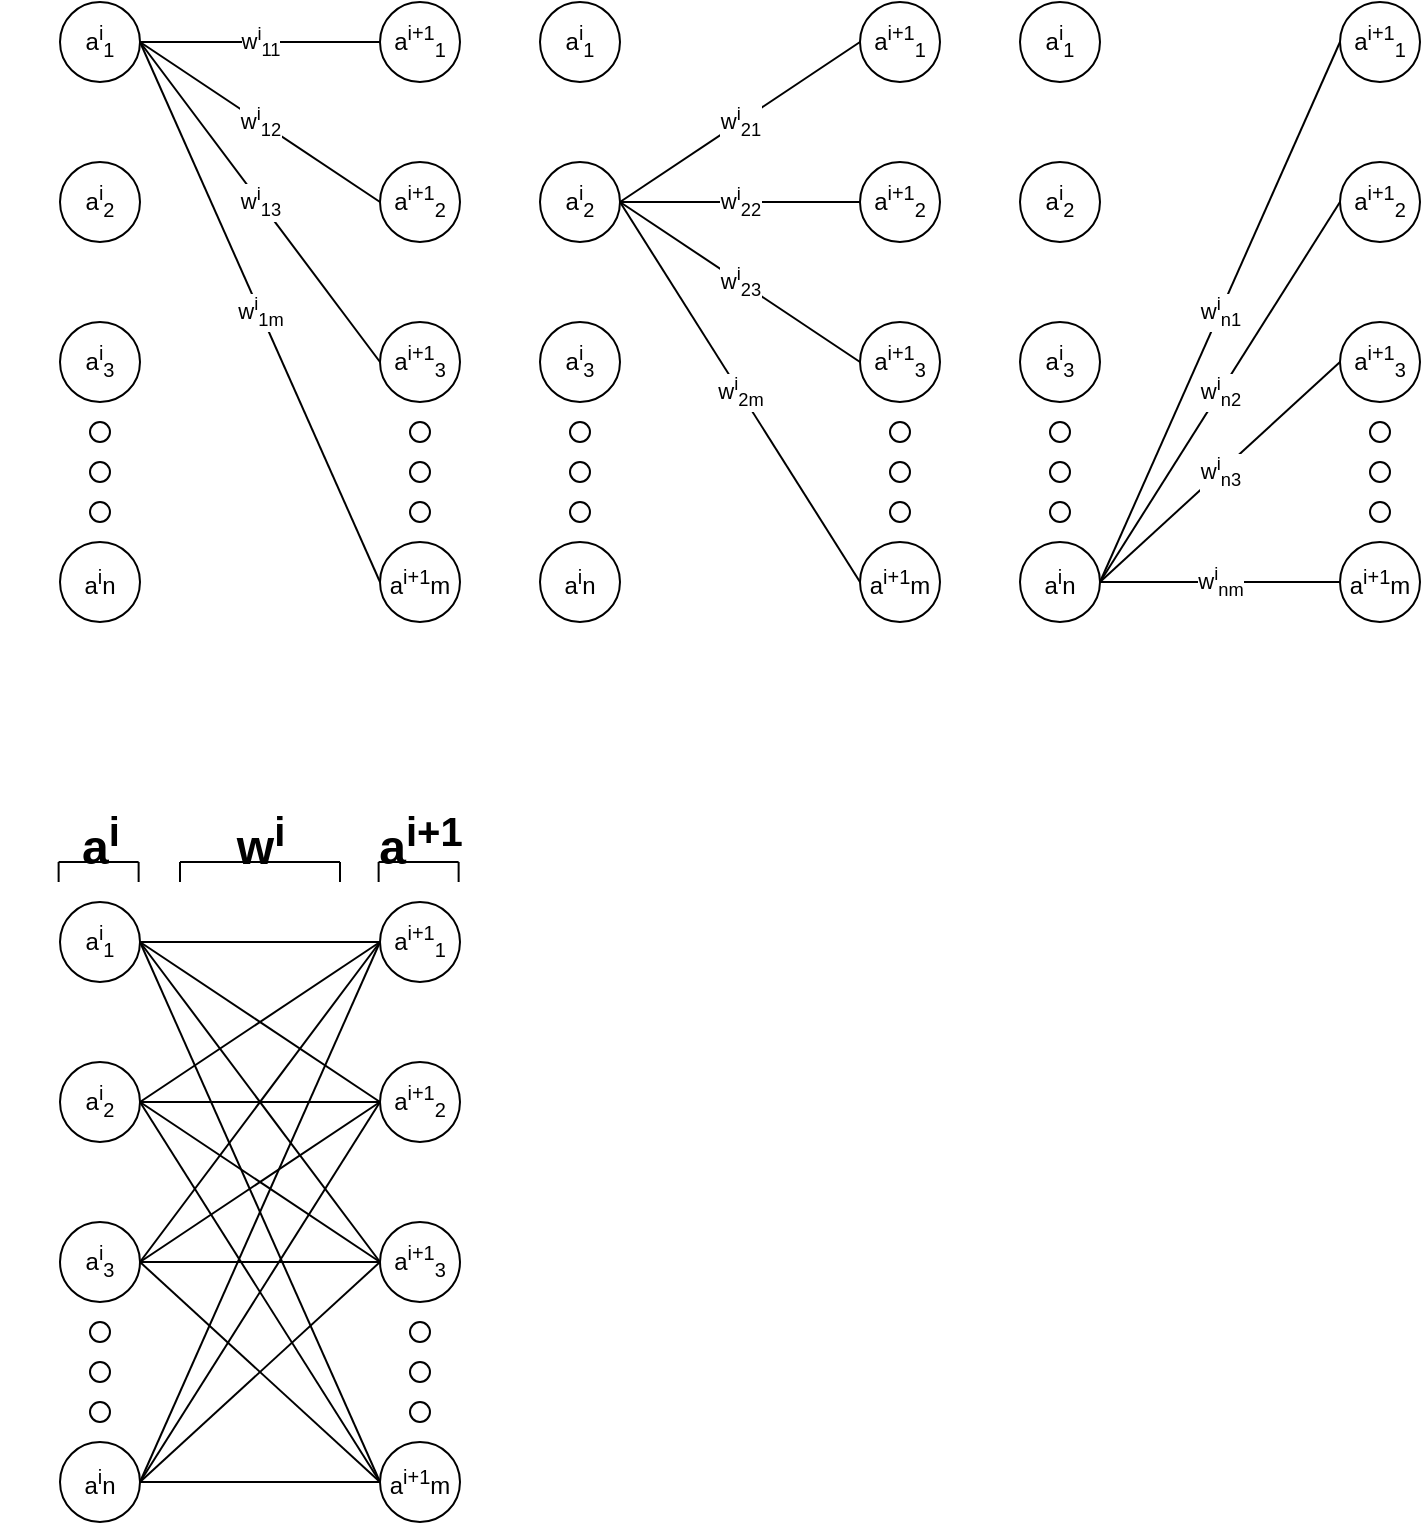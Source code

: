 <mxfile version="16.1.2" type="device"><diagram id="L7U3egqdDMv_mGl-Ydfz" name="Page-1"><mxGraphModel dx="758" dy="923" grid="1" gridSize="10" guides="1" tooltips="1" connect="1" arrows="1" fold="1" page="1" pageScale="1" pageWidth="850" pageHeight="1100" math="0" shadow="0"><root><mxCell id="0"/><mxCell id="1" parent="0"/><mxCell id="glTiHcGaVegXQPCS3zr0-19" value="w&lt;sup&gt;i&lt;/sup&gt;&lt;sub&gt;12&lt;/sub&gt;" style="rounded=0;orthogonalLoop=1;jettySize=auto;html=1;exitX=1;exitY=0.5;exitDx=0;exitDy=0;entryX=0;entryY=0.5;entryDx=0;entryDy=0;endArrow=none;endFill=0;" edge="1" parent="1" source="glTiHcGaVegXQPCS3zr0-1" target="glTiHcGaVegXQPCS3zr0-11"><mxGeometry relative="1" as="geometry"/></mxCell><mxCell id="glTiHcGaVegXQPCS3zr0-20" value="w&lt;sup&gt;i&lt;/sup&gt;&lt;sub&gt;13&lt;/sub&gt;" style="rounded=0;orthogonalLoop=1;jettySize=auto;html=1;exitX=1;exitY=0.5;exitDx=0;exitDy=0;entryX=0;entryY=0.5;entryDx=0;entryDy=0;endArrow=none;endFill=0;" edge="1" parent="1" source="glTiHcGaVegXQPCS3zr0-1" target="glTiHcGaVegXQPCS3zr0-12"><mxGeometry relative="1" as="geometry"/></mxCell><mxCell id="glTiHcGaVegXQPCS3zr0-21" value="w&lt;sup&gt;i&lt;/sup&gt;&lt;sub&gt;1m&lt;/sub&gt;" style="rounded=0;orthogonalLoop=1;jettySize=auto;html=1;exitX=1;exitY=0.5;exitDx=0;exitDy=0;entryX=0;entryY=0.5;entryDx=0;entryDy=0;endArrow=none;endFill=0;" edge="1" parent="1" source="glTiHcGaVegXQPCS3zr0-1" target="glTiHcGaVegXQPCS3zr0-13"><mxGeometry relative="1" as="geometry"/></mxCell><mxCell id="glTiHcGaVegXQPCS3zr0-1" value="a&lt;sup&gt;i&lt;/sup&gt;&lt;sub&gt;1&lt;/sub&gt;" style="ellipse;whiteSpace=wrap;html=1;aspect=fixed;" vertex="1" parent="1"><mxGeometry x="80" y="240" width="40" height="40" as="geometry"/></mxCell><mxCell id="glTiHcGaVegXQPCS3zr0-2" value="a&lt;sup&gt;i&lt;/sup&gt;&lt;sub&gt;2&lt;/sub&gt;" style="ellipse;whiteSpace=wrap;html=1;aspect=fixed;" vertex="1" parent="1"><mxGeometry x="80" y="320" width="40" height="40" as="geometry"/></mxCell><mxCell id="glTiHcGaVegXQPCS3zr0-3" value="a&lt;sup&gt;i&lt;/sup&gt;&lt;sub&gt;3&lt;/sub&gt;" style="ellipse;whiteSpace=wrap;html=1;aspect=fixed;" vertex="1" parent="1"><mxGeometry x="80" y="400" width="40" height="40" as="geometry"/></mxCell><mxCell id="glTiHcGaVegXQPCS3zr0-4" value="a&lt;sup&gt;i&lt;/sup&gt;n" style="ellipse;whiteSpace=wrap;html=1;aspect=fixed;" vertex="1" parent="1"><mxGeometry x="80" y="510" width="40" height="40" as="geometry"/></mxCell><mxCell id="glTiHcGaVegXQPCS3zr0-5" value="" style="ellipse;whiteSpace=wrap;html=1;aspect=fixed;" vertex="1" parent="1"><mxGeometry x="95" y="450" width="10" height="10" as="geometry"/></mxCell><mxCell id="glTiHcGaVegXQPCS3zr0-6" value="" style="ellipse;whiteSpace=wrap;html=1;aspect=fixed;" vertex="1" parent="1"><mxGeometry x="95" y="470" width="10" height="10" as="geometry"/></mxCell><mxCell id="glTiHcGaVegXQPCS3zr0-8" value="" style="ellipse;whiteSpace=wrap;html=1;aspect=fixed;" vertex="1" parent="1"><mxGeometry x="95" y="490" width="10" height="10" as="geometry"/></mxCell><mxCell id="glTiHcGaVegXQPCS3zr0-10" value="a&lt;sup&gt;i+1&lt;/sup&gt;&lt;sub&gt;1&lt;/sub&gt;" style="ellipse;whiteSpace=wrap;html=1;aspect=fixed;" vertex="1" parent="1"><mxGeometry x="240" y="240" width="40" height="40" as="geometry"/></mxCell><mxCell id="glTiHcGaVegXQPCS3zr0-11" value="a&lt;sup&gt;i+1&lt;/sup&gt;&lt;sub&gt;2&lt;/sub&gt;" style="ellipse;whiteSpace=wrap;html=1;aspect=fixed;" vertex="1" parent="1"><mxGeometry x="240" y="320" width="40" height="40" as="geometry"/></mxCell><mxCell id="glTiHcGaVegXQPCS3zr0-12" value="a&lt;sup&gt;i+1&lt;/sup&gt;&lt;sub&gt;3&lt;/sub&gt;" style="ellipse;whiteSpace=wrap;html=1;aspect=fixed;" vertex="1" parent="1"><mxGeometry x="240" y="400" width="40" height="40" as="geometry"/></mxCell><mxCell id="glTiHcGaVegXQPCS3zr0-13" value="a&lt;sup&gt;i+1&lt;/sup&gt;m" style="ellipse;whiteSpace=wrap;html=1;aspect=fixed;" vertex="1" parent="1"><mxGeometry x="240" y="510" width="40" height="40" as="geometry"/></mxCell><mxCell id="glTiHcGaVegXQPCS3zr0-14" value="" style="ellipse;whiteSpace=wrap;html=1;aspect=fixed;" vertex="1" parent="1"><mxGeometry x="255" y="450" width="10" height="10" as="geometry"/></mxCell><mxCell id="glTiHcGaVegXQPCS3zr0-15" value="" style="ellipse;whiteSpace=wrap;html=1;aspect=fixed;" vertex="1" parent="1"><mxGeometry x="255" y="470" width="10" height="10" as="geometry"/></mxCell><mxCell id="glTiHcGaVegXQPCS3zr0-16" value="" style="ellipse;whiteSpace=wrap;html=1;aspect=fixed;" vertex="1" parent="1"><mxGeometry x="255" y="490" width="10" height="10" as="geometry"/></mxCell><mxCell id="glTiHcGaVegXQPCS3zr0-18" value="w&lt;sup&gt;i&lt;/sup&gt;&lt;sub&gt;11&lt;/sub&gt;" style="endArrow=none;html=1;rounded=0;entryX=0;entryY=0.5;entryDx=0;entryDy=0;exitX=1;exitY=0.5;exitDx=0;exitDy=0;" edge="1" parent="1" source="glTiHcGaVegXQPCS3zr0-1" target="glTiHcGaVegXQPCS3zr0-10"><mxGeometry width="50" height="50" relative="1" as="geometry"><mxPoint x="140" y="270" as="sourcePoint"/><mxPoint x="170" y="210" as="targetPoint"/></mxGeometry></mxCell><mxCell id="glTiHcGaVegXQPCS3zr0-26" value="a&lt;sup&gt;i&lt;/sup&gt;&lt;sub&gt;1&lt;/sub&gt;" style="ellipse;whiteSpace=wrap;html=1;aspect=fixed;" vertex="1" parent="1"><mxGeometry x="320" y="240" width="40" height="40" as="geometry"/></mxCell><mxCell id="glTiHcGaVegXQPCS3zr0-41" value="w&lt;sup&gt;i&lt;/sup&gt;&lt;sub&gt;21&lt;/sub&gt;" style="edgeStyle=none;rounded=0;orthogonalLoop=1;jettySize=auto;html=1;exitX=1;exitY=0.5;exitDx=0;exitDy=0;entryX=0;entryY=0.5;entryDx=0;entryDy=0;endArrow=none;endFill=0;" edge="1" parent="1" source="glTiHcGaVegXQPCS3zr0-27" target="glTiHcGaVegXQPCS3zr0-33"><mxGeometry relative="1" as="geometry"/></mxCell><mxCell id="glTiHcGaVegXQPCS3zr0-42" value="w&lt;sup&gt;i&lt;/sup&gt;&lt;sub&gt;22&lt;/sub&gt;" style="edgeStyle=none;rounded=0;orthogonalLoop=1;jettySize=auto;html=1;exitX=1;exitY=0.5;exitDx=0;exitDy=0;entryX=0;entryY=0.5;entryDx=0;entryDy=0;endArrow=none;endFill=0;" edge="1" parent="1" source="glTiHcGaVegXQPCS3zr0-27" target="glTiHcGaVegXQPCS3zr0-34"><mxGeometry relative="1" as="geometry"/></mxCell><mxCell id="glTiHcGaVegXQPCS3zr0-43" value="w&lt;sup&gt;i&lt;/sup&gt;&lt;sub&gt;23&lt;/sub&gt;" style="edgeStyle=none;rounded=0;orthogonalLoop=1;jettySize=auto;html=1;exitX=1;exitY=0.5;exitDx=0;exitDy=0;entryX=0;entryY=0.5;entryDx=0;entryDy=0;endArrow=none;endFill=0;" edge="1" parent="1" source="glTiHcGaVegXQPCS3zr0-27" target="glTiHcGaVegXQPCS3zr0-35"><mxGeometry relative="1" as="geometry"/></mxCell><mxCell id="glTiHcGaVegXQPCS3zr0-44" value="w&lt;sup&gt;i&lt;/sup&gt;&lt;sub&gt;2m&lt;/sub&gt;" style="edgeStyle=none;rounded=0;orthogonalLoop=1;jettySize=auto;html=1;exitX=1;exitY=0.5;exitDx=0;exitDy=0;entryX=0;entryY=0.5;entryDx=0;entryDy=0;endArrow=none;endFill=0;" edge="1" parent="1" source="glTiHcGaVegXQPCS3zr0-27" target="glTiHcGaVegXQPCS3zr0-36"><mxGeometry relative="1" as="geometry"/></mxCell><mxCell id="glTiHcGaVegXQPCS3zr0-27" value="a&lt;sup&gt;i&lt;/sup&gt;&lt;sub&gt;2&lt;/sub&gt;" style="ellipse;whiteSpace=wrap;html=1;aspect=fixed;" vertex="1" parent="1"><mxGeometry x="320" y="320" width="40" height="40" as="geometry"/></mxCell><mxCell id="glTiHcGaVegXQPCS3zr0-28" value="a&lt;sup&gt;i&lt;/sup&gt;&lt;sub&gt;3&lt;/sub&gt;" style="ellipse;whiteSpace=wrap;html=1;aspect=fixed;" vertex="1" parent="1"><mxGeometry x="320" y="400" width="40" height="40" as="geometry"/></mxCell><mxCell id="glTiHcGaVegXQPCS3zr0-29" value="a&lt;sup&gt;i&lt;/sup&gt;n" style="ellipse;whiteSpace=wrap;html=1;aspect=fixed;" vertex="1" parent="1"><mxGeometry x="320" y="510" width="40" height="40" as="geometry"/></mxCell><mxCell id="glTiHcGaVegXQPCS3zr0-30" value="" style="ellipse;whiteSpace=wrap;html=1;aspect=fixed;" vertex="1" parent="1"><mxGeometry x="335" y="450" width="10" height="10" as="geometry"/></mxCell><mxCell id="glTiHcGaVegXQPCS3zr0-31" value="" style="ellipse;whiteSpace=wrap;html=1;aspect=fixed;" vertex="1" parent="1"><mxGeometry x="335" y="470" width="10" height="10" as="geometry"/></mxCell><mxCell id="glTiHcGaVegXQPCS3zr0-32" value="" style="ellipse;whiteSpace=wrap;html=1;aspect=fixed;" vertex="1" parent="1"><mxGeometry x="335" y="490" width="10" height="10" as="geometry"/></mxCell><mxCell id="glTiHcGaVegXQPCS3zr0-33" value="a&lt;sup&gt;i+1&lt;/sup&gt;&lt;sub&gt;1&lt;/sub&gt;" style="ellipse;whiteSpace=wrap;html=1;aspect=fixed;" vertex="1" parent="1"><mxGeometry x="480" y="240" width="40" height="40" as="geometry"/></mxCell><mxCell id="glTiHcGaVegXQPCS3zr0-34" value="a&lt;sup&gt;i+1&lt;/sup&gt;&lt;sub&gt;2&lt;/sub&gt;" style="ellipse;whiteSpace=wrap;html=1;aspect=fixed;" vertex="1" parent="1"><mxGeometry x="480" y="320" width="40" height="40" as="geometry"/></mxCell><mxCell id="glTiHcGaVegXQPCS3zr0-35" value="a&lt;sup&gt;i+1&lt;/sup&gt;&lt;sub&gt;3&lt;/sub&gt;" style="ellipse;whiteSpace=wrap;html=1;aspect=fixed;" vertex="1" parent="1"><mxGeometry x="480" y="400" width="40" height="40" as="geometry"/></mxCell><mxCell id="glTiHcGaVegXQPCS3zr0-36" value="a&lt;sup&gt;i+1&lt;/sup&gt;m" style="ellipse;whiteSpace=wrap;html=1;aspect=fixed;" vertex="1" parent="1"><mxGeometry x="480" y="510" width="40" height="40" as="geometry"/></mxCell><mxCell id="glTiHcGaVegXQPCS3zr0-37" value="" style="ellipse;whiteSpace=wrap;html=1;aspect=fixed;" vertex="1" parent="1"><mxGeometry x="495" y="450" width="10" height="10" as="geometry"/></mxCell><mxCell id="glTiHcGaVegXQPCS3zr0-38" value="" style="ellipse;whiteSpace=wrap;html=1;aspect=fixed;" vertex="1" parent="1"><mxGeometry x="495" y="470" width="10" height="10" as="geometry"/></mxCell><mxCell id="glTiHcGaVegXQPCS3zr0-39" value="" style="ellipse;whiteSpace=wrap;html=1;aspect=fixed;" vertex="1" parent="1"><mxGeometry x="495" y="490" width="10" height="10" as="geometry"/></mxCell><mxCell id="glTiHcGaVegXQPCS3zr0-45" value="a&lt;sup&gt;i&lt;/sup&gt;&lt;sub&gt;1&lt;/sub&gt;" style="ellipse;whiteSpace=wrap;html=1;aspect=fixed;" vertex="1" parent="1"><mxGeometry x="560" y="240" width="40" height="40" as="geometry"/></mxCell><mxCell id="glTiHcGaVegXQPCS3zr0-50" value="a&lt;sup&gt;i&lt;/sup&gt;&lt;sub&gt;2&lt;/sub&gt;" style="ellipse;whiteSpace=wrap;html=1;aspect=fixed;" vertex="1" parent="1"><mxGeometry x="560" y="320" width="40" height="40" as="geometry"/></mxCell><mxCell id="glTiHcGaVegXQPCS3zr0-51" value="a&lt;sup&gt;i&lt;/sup&gt;&lt;sub&gt;3&lt;/sub&gt;" style="ellipse;whiteSpace=wrap;html=1;aspect=fixed;" vertex="1" parent="1"><mxGeometry x="560" y="400" width="40" height="40" as="geometry"/></mxCell><mxCell id="glTiHcGaVegXQPCS3zr0-63" value="w&lt;sup&gt;i&lt;/sup&gt;&lt;sub&gt;n1&lt;/sub&gt;" style="edgeStyle=none;rounded=0;orthogonalLoop=1;jettySize=auto;html=1;exitX=1;exitY=0.5;exitDx=0;exitDy=0;entryX=0;entryY=0.5;entryDx=0;entryDy=0;endArrow=none;endFill=0;" edge="1" parent="1" source="glTiHcGaVegXQPCS3zr0-52" target="glTiHcGaVegXQPCS3zr0-56"><mxGeometry relative="1" as="geometry"/></mxCell><mxCell id="glTiHcGaVegXQPCS3zr0-64" value="w&lt;sup&gt;i&lt;/sup&gt;&lt;sub&gt;n2&lt;/sub&gt;" style="edgeStyle=none;rounded=0;orthogonalLoop=1;jettySize=auto;html=1;exitX=1;exitY=0.5;exitDx=0;exitDy=0;entryX=0;entryY=0.5;entryDx=0;entryDy=0;endArrow=none;endFill=0;" edge="1" parent="1" source="glTiHcGaVegXQPCS3zr0-52" target="glTiHcGaVegXQPCS3zr0-57"><mxGeometry relative="1" as="geometry"/></mxCell><mxCell id="glTiHcGaVegXQPCS3zr0-65" value="w&lt;sup&gt;i&lt;/sup&gt;&lt;sub&gt;n3&lt;/sub&gt;" style="edgeStyle=none;rounded=0;orthogonalLoop=1;jettySize=auto;html=1;exitX=1;exitY=0.5;exitDx=0;exitDy=0;entryX=0;entryY=0.5;entryDx=0;entryDy=0;endArrow=none;endFill=0;" edge="1" parent="1" source="glTiHcGaVegXQPCS3zr0-52" target="glTiHcGaVegXQPCS3zr0-58"><mxGeometry relative="1" as="geometry"/></mxCell><mxCell id="glTiHcGaVegXQPCS3zr0-66" value="w&lt;sup&gt;i&lt;/sup&gt;&lt;sub&gt;nm&lt;/sub&gt;" style="edgeStyle=none;rounded=0;orthogonalLoop=1;jettySize=auto;html=1;exitX=1;exitY=0.5;exitDx=0;exitDy=0;entryX=0;entryY=0.5;entryDx=0;entryDy=0;endArrow=none;endFill=0;" edge="1" parent="1" source="glTiHcGaVegXQPCS3zr0-52" target="glTiHcGaVegXQPCS3zr0-59"><mxGeometry relative="1" as="geometry"/></mxCell><mxCell id="glTiHcGaVegXQPCS3zr0-52" value="a&lt;sup&gt;i&lt;/sup&gt;n" style="ellipse;whiteSpace=wrap;html=1;aspect=fixed;" vertex="1" parent="1"><mxGeometry x="560" y="510" width="40" height="40" as="geometry"/></mxCell><mxCell id="glTiHcGaVegXQPCS3zr0-53" value="" style="ellipse;whiteSpace=wrap;html=1;aspect=fixed;" vertex="1" parent="1"><mxGeometry x="575" y="450" width="10" height="10" as="geometry"/></mxCell><mxCell id="glTiHcGaVegXQPCS3zr0-54" value="" style="ellipse;whiteSpace=wrap;html=1;aspect=fixed;" vertex="1" parent="1"><mxGeometry x="575" y="470" width="10" height="10" as="geometry"/></mxCell><mxCell id="glTiHcGaVegXQPCS3zr0-55" value="" style="ellipse;whiteSpace=wrap;html=1;aspect=fixed;" vertex="1" parent="1"><mxGeometry x="575" y="490" width="10" height="10" as="geometry"/></mxCell><mxCell id="glTiHcGaVegXQPCS3zr0-56" value="a&lt;sup&gt;i+1&lt;/sup&gt;&lt;sub&gt;1&lt;/sub&gt;" style="ellipse;whiteSpace=wrap;html=1;aspect=fixed;" vertex="1" parent="1"><mxGeometry x="720" y="240" width="40" height="40" as="geometry"/></mxCell><mxCell id="glTiHcGaVegXQPCS3zr0-57" value="a&lt;sup&gt;i+1&lt;/sup&gt;&lt;sub&gt;2&lt;/sub&gt;" style="ellipse;whiteSpace=wrap;html=1;aspect=fixed;" vertex="1" parent="1"><mxGeometry x="720" y="320" width="40" height="40" as="geometry"/></mxCell><mxCell id="glTiHcGaVegXQPCS3zr0-58" value="a&lt;sup&gt;i+1&lt;/sup&gt;&lt;sub&gt;3&lt;/sub&gt;" style="ellipse;whiteSpace=wrap;html=1;aspect=fixed;" vertex="1" parent="1"><mxGeometry x="720" y="400" width="40" height="40" as="geometry"/></mxCell><mxCell id="glTiHcGaVegXQPCS3zr0-59" value="a&lt;sup&gt;i+1&lt;/sup&gt;m" style="ellipse;whiteSpace=wrap;html=1;aspect=fixed;" vertex="1" parent="1"><mxGeometry x="720" y="510" width="40" height="40" as="geometry"/></mxCell><mxCell id="glTiHcGaVegXQPCS3zr0-60" value="" style="ellipse;whiteSpace=wrap;html=1;aspect=fixed;" vertex="1" parent="1"><mxGeometry x="735" y="450" width="10" height="10" as="geometry"/></mxCell><mxCell id="glTiHcGaVegXQPCS3zr0-61" value="" style="ellipse;whiteSpace=wrap;html=1;aspect=fixed;" vertex="1" parent="1"><mxGeometry x="735" y="470" width="10" height="10" as="geometry"/></mxCell><mxCell id="glTiHcGaVegXQPCS3zr0-62" value="" style="ellipse;whiteSpace=wrap;html=1;aspect=fixed;" vertex="1" parent="1"><mxGeometry x="735" y="490" width="10" height="10" as="geometry"/></mxCell><mxCell id="glTiHcGaVegXQPCS3zr0-85" style="edgeStyle=none;rounded=0;orthogonalLoop=1;jettySize=auto;html=1;exitX=1;exitY=0.5;exitDx=0;exitDy=0;entryX=0;entryY=0.5;entryDx=0;entryDy=0;endArrow=none;endFill=0;" edge="1" parent="1" source="glTiHcGaVegXQPCS3zr0-70" target="glTiHcGaVegXQPCS3zr0-77"><mxGeometry relative="1" as="geometry"/></mxCell><mxCell id="glTiHcGaVegXQPCS3zr0-86" style="edgeStyle=none;rounded=0;orthogonalLoop=1;jettySize=auto;html=1;exitX=1;exitY=0.5;exitDx=0;exitDy=0;entryX=0;entryY=0.5;entryDx=0;entryDy=0;endArrow=none;endFill=0;" edge="1" parent="1" source="glTiHcGaVegXQPCS3zr0-70" target="glTiHcGaVegXQPCS3zr0-78"><mxGeometry relative="1" as="geometry"/></mxCell><mxCell id="glTiHcGaVegXQPCS3zr0-87" style="edgeStyle=none;rounded=0;orthogonalLoop=1;jettySize=auto;html=1;exitX=1;exitY=0.5;exitDx=0;exitDy=0;entryX=0;entryY=0.5;entryDx=0;entryDy=0;endArrow=none;endFill=0;" edge="1" parent="1" source="glTiHcGaVegXQPCS3zr0-70" target="glTiHcGaVegXQPCS3zr0-79"><mxGeometry relative="1" as="geometry"/></mxCell><mxCell id="glTiHcGaVegXQPCS3zr0-88" style="edgeStyle=none;rounded=0;orthogonalLoop=1;jettySize=auto;html=1;exitX=1;exitY=0.5;exitDx=0;exitDy=0;entryX=0;entryY=0.5;entryDx=0;entryDy=0;endArrow=none;endFill=0;" edge="1" parent="1" source="glTiHcGaVegXQPCS3zr0-70" target="glTiHcGaVegXQPCS3zr0-80"><mxGeometry relative="1" as="geometry"/></mxCell><mxCell id="glTiHcGaVegXQPCS3zr0-70" value="a&lt;sup&gt;i&lt;/sup&gt;&lt;sub&gt;1&lt;/sub&gt;" style="ellipse;whiteSpace=wrap;html=1;aspect=fixed;" vertex="1" parent="1"><mxGeometry x="80" y="690" width="40" height="40" as="geometry"/></mxCell><mxCell id="glTiHcGaVegXQPCS3zr0-93" style="edgeStyle=none;rounded=0;orthogonalLoop=1;jettySize=auto;html=1;exitX=1;exitY=0.5;exitDx=0;exitDy=0;entryX=0;entryY=0.5;entryDx=0;entryDy=0;endArrow=none;endFill=0;" edge="1" parent="1" source="glTiHcGaVegXQPCS3zr0-71" target="glTiHcGaVegXQPCS3zr0-77"><mxGeometry relative="1" as="geometry"/></mxCell><mxCell id="glTiHcGaVegXQPCS3zr0-94" style="edgeStyle=none;rounded=0;orthogonalLoop=1;jettySize=auto;html=1;exitX=1;exitY=0.5;exitDx=0;exitDy=0;entryX=0;entryY=0.5;entryDx=0;entryDy=0;endArrow=none;endFill=0;" edge="1" parent="1" source="glTiHcGaVegXQPCS3zr0-71" target="glTiHcGaVegXQPCS3zr0-78"><mxGeometry relative="1" as="geometry"/></mxCell><mxCell id="glTiHcGaVegXQPCS3zr0-95" style="edgeStyle=none;rounded=0;orthogonalLoop=1;jettySize=auto;html=1;exitX=1;exitY=0.5;exitDx=0;exitDy=0;entryX=0;entryY=0.5;entryDx=0;entryDy=0;endArrow=none;endFill=0;" edge="1" parent="1" source="glTiHcGaVegXQPCS3zr0-71" target="glTiHcGaVegXQPCS3zr0-79"><mxGeometry relative="1" as="geometry"/></mxCell><mxCell id="glTiHcGaVegXQPCS3zr0-96" style="edgeStyle=none;rounded=0;orthogonalLoop=1;jettySize=auto;html=1;exitX=1;exitY=0.5;exitDx=0;exitDy=0;entryX=0;entryY=0.5;entryDx=0;entryDy=0;endArrow=none;endFill=0;" edge="1" parent="1" source="glTiHcGaVegXQPCS3zr0-71" target="glTiHcGaVegXQPCS3zr0-80"><mxGeometry relative="1" as="geometry"/></mxCell><mxCell id="glTiHcGaVegXQPCS3zr0-71" value="a&lt;sup&gt;i&lt;/sup&gt;&lt;sub&gt;2&lt;/sub&gt;" style="ellipse;whiteSpace=wrap;html=1;aspect=fixed;" vertex="1" parent="1"><mxGeometry x="80" y="770" width="40" height="40" as="geometry"/></mxCell><mxCell id="glTiHcGaVegXQPCS3zr0-97" style="edgeStyle=none;rounded=0;orthogonalLoop=1;jettySize=auto;html=1;exitX=1;exitY=0.5;exitDx=0;exitDy=0;entryX=0;entryY=0.5;entryDx=0;entryDy=0;endArrow=none;endFill=0;" edge="1" parent="1" source="glTiHcGaVegXQPCS3zr0-72" target="glTiHcGaVegXQPCS3zr0-80"><mxGeometry relative="1" as="geometry"/></mxCell><mxCell id="glTiHcGaVegXQPCS3zr0-98" style="edgeStyle=none;rounded=0;orthogonalLoop=1;jettySize=auto;html=1;exitX=1;exitY=0.5;exitDx=0;exitDy=0;entryX=0;entryY=0.5;entryDx=0;entryDy=0;endArrow=none;endFill=0;" edge="1" parent="1" source="glTiHcGaVegXQPCS3zr0-72" target="glTiHcGaVegXQPCS3zr0-79"><mxGeometry relative="1" as="geometry"/></mxCell><mxCell id="glTiHcGaVegXQPCS3zr0-99" style="edgeStyle=none;rounded=0;orthogonalLoop=1;jettySize=auto;html=1;exitX=1;exitY=0.5;exitDx=0;exitDy=0;entryX=0;entryY=0.5;entryDx=0;entryDy=0;endArrow=none;endFill=0;" edge="1" parent="1" source="glTiHcGaVegXQPCS3zr0-72" target="glTiHcGaVegXQPCS3zr0-78"><mxGeometry relative="1" as="geometry"/></mxCell><mxCell id="glTiHcGaVegXQPCS3zr0-100" style="edgeStyle=none;rounded=0;orthogonalLoop=1;jettySize=auto;html=1;exitX=1;exitY=0.5;exitDx=0;exitDy=0;entryX=0;entryY=0.5;entryDx=0;entryDy=0;endArrow=none;endFill=0;" edge="1" parent="1" source="glTiHcGaVegXQPCS3zr0-72" target="glTiHcGaVegXQPCS3zr0-77"><mxGeometry relative="1" as="geometry"/></mxCell><mxCell id="glTiHcGaVegXQPCS3zr0-72" value="a&lt;sup&gt;i&lt;/sup&gt;&lt;sub&gt;3&lt;/sub&gt;" style="ellipse;whiteSpace=wrap;html=1;aspect=fixed;" vertex="1" parent="1"><mxGeometry x="80" y="850" width="40" height="40" as="geometry"/></mxCell><mxCell id="glTiHcGaVegXQPCS3zr0-89" style="edgeStyle=none;rounded=0;orthogonalLoop=1;jettySize=auto;html=1;exitX=1;exitY=0.5;exitDx=0;exitDy=0;entryX=0;entryY=0.5;entryDx=0;entryDy=0;endArrow=none;endFill=0;" edge="1" parent="1" source="glTiHcGaVegXQPCS3zr0-73" target="glTiHcGaVegXQPCS3zr0-80"><mxGeometry relative="1" as="geometry"/></mxCell><mxCell id="glTiHcGaVegXQPCS3zr0-90" style="edgeStyle=none;rounded=0;orthogonalLoop=1;jettySize=auto;html=1;exitX=1;exitY=0.5;exitDx=0;exitDy=0;entryX=0;entryY=0.5;entryDx=0;entryDy=0;endArrow=none;endFill=0;" edge="1" parent="1" source="glTiHcGaVegXQPCS3zr0-73" target="glTiHcGaVegXQPCS3zr0-79"><mxGeometry relative="1" as="geometry"/></mxCell><mxCell id="glTiHcGaVegXQPCS3zr0-91" style="edgeStyle=none;rounded=0;orthogonalLoop=1;jettySize=auto;html=1;exitX=1;exitY=0.5;exitDx=0;exitDy=0;endArrow=none;endFill=0;entryX=0;entryY=0.5;entryDx=0;entryDy=0;" edge="1" parent="1" source="glTiHcGaVegXQPCS3zr0-73" target="glTiHcGaVegXQPCS3zr0-78"><mxGeometry relative="1" as="geometry"><mxPoint x="230" y="810" as="targetPoint"/></mxGeometry></mxCell><mxCell id="glTiHcGaVegXQPCS3zr0-92" style="edgeStyle=none;rounded=0;orthogonalLoop=1;jettySize=auto;html=1;exitX=1;exitY=0.5;exitDx=0;exitDy=0;entryX=0;entryY=0.5;entryDx=0;entryDy=0;endArrow=none;endFill=0;" edge="1" parent="1" source="glTiHcGaVegXQPCS3zr0-73" target="glTiHcGaVegXQPCS3zr0-77"><mxGeometry relative="1" as="geometry"/></mxCell><mxCell id="glTiHcGaVegXQPCS3zr0-73" value="a&lt;sup&gt;i&lt;/sup&gt;n" style="ellipse;whiteSpace=wrap;html=1;aspect=fixed;" vertex="1" parent="1"><mxGeometry x="80" y="960" width="40" height="40" as="geometry"/></mxCell><mxCell id="glTiHcGaVegXQPCS3zr0-74" value="" style="ellipse;whiteSpace=wrap;html=1;aspect=fixed;" vertex="1" parent="1"><mxGeometry x="95" y="900" width="10" height="10" as="geometry"/></mxCell><mxCell id="glTiHcGaVegXQPCS3zr0-75" value="" style="ellipse;whiteSpace=wrap;html=1;aspect=fixed;" vertex="1" parent="1"><mxGeometry x="95" y="920" width="10" height="10" as="geometry"/></mxCell><mxCell id="glTiHcGaVegXQPCS3zr0-76" value="" style="ellipse;whiteSpace=wrap;html=1;aspect=fixed;" vertex="1" parent="1"><mxGeometry x="95" y="940" width="10" height="10" as="geometry"/></mxCell><mxCell id="glTiHcGaVegXQPCS3zr0-77" value="a&lt;sup&gt;i+1&lt;/sup&gt;&lt;sub&gt;1&lt;/sub&gt;" style="ellipse;whiteSpace=wrap;html=1;aspect=fixed;" vertex="1" parent="1"><mxGeometry x="240" y="690" width="40" height="40" as="geometry"/></mxCell><mxCell id="glTiHcGaVegXQPCS3zr0-78" value="a&lt;sup&gt;i+1&lt;/sup&gt;&lt;sub&gt;2&lt;/sub&gt;" style="ellipse;whiteSpace=wrap;html=1;aspect=fixed;" vertex="1" parent="1"><mxGeometry x="240" y="770" width="40" height="40" as="geometry"/></mxCell><mxCell id="glTiHcGaVegXQPCS3zr0-79" value="a&lt;sup&gt;i+1&lt;/sup&gt;&lt;sub&gt;3&lt;/sub&gt;" style="ellipse;whiteSpace=wrap;html=1;aspect=fixed;" vertex="1" parent="1"><mxGeometry x="240" y="850" width="40" height="40" as="geometry"/></mxCell><mxCell id="glTiHcGaVegXQPCS3zr0-80" value="a&lt;sup&gt;i+1&lt;/sup&gt;m" style="ellipse;whiteSpace=wrap;html=1;aspect=fixed;" vertex="1" parent="1"><mxGeometry x="240" y="960" width="40" height="40" as="geometry"/></mxCell><mxCell id="glTiHcGaVegXQPCS3zr0-81" value="" style="ellipse;whiteSpace=wrap;html=1;aspect=fixed;" vertex="1" parent="1"><mxGeometry x="255" y="900" width="10" height="10" as="geometry"/></mxCell><mxCell id="glTiHcGaVegXQPCS3zr0-82" value="" style="ellipse;whiteSpace=wrap;html=1;aspect=fixed;" vertex="1" parent="1"><mxGeometry x="255" y="920" width="10" height="10" as="geometry"/></mxCell><mxCell id="glTiHcGaVegXQPCS3zr0-83" value="" style="ellipse;whiteSpace=wrap;html=1;aspect=fixed;" vertex="1" parent="1"><mxGeometry x="255" y="940" width="10" height="10" as="geometry"/></mxCell><mxCell id="glTiHcGaVegXQPCS3zr0-103" value="" style="endArrow=none;html=1;rounded=0;" edge="1" parent="1"><mxGeometry width="50" height="50" relative="1" as="geometry"><mxPoint x="79.31" y="670" as="sourcePoint"/><mxPoint x="119.31" y="670" as="targetPoint"/></mxGeometry></mxCell><mxCell id="glTiHcGaVegXQPCS3zr0-104" value="" style="endArrow=none;html=1;rounded=0;" edge="1" parent="1"><mxGeometry width="50" height="50" relative="1" as="geometry"><mxPoint x="79.31" y="680" as="sourcePoint"/><mxPoint x="79.31" y="670" as="targetPoint"/></mxGeometry></mxCell><mxCell id="glTiHcGaVegXQPCS3zr0-105" value="" style="endArrow=none;html=1;rounded=0;" edge="1" parent="1"><mxGeometry width="50" height="50" relative="1" as="geometry"><mxPoint x="119.31" y="670" as="sourcePoint"/><mxPoint x="119.31" y="680" as="targetPoint"/></mxGeometry></mxCell><mxCell id="glTiHcGaVegXQPCS3zr0-106" value="a&lt;sup&gt;i&lt;/sup&gt;" style="text;strokeColor=none;fillColor=none;html=1;fontSize=24;fontStyle=1;verticalAlign=middle;align=center;" vertex="1" parent="1"><mxGeometry x="50" y="640" width="100" height="40" as="geometry"/></mxCell><mxCell id="glTiHcGaVegXQPCS3zr0-107" value="" style="endArrow=none;html=1;rounded=0;" edge="1" parent="1"><mxGeometry width="50" height="50" relative="1" as="geometry"><mxPoint x="140" y="670" as="sourcePoint"/><mxPoint x="220" y="670" as="targetPoint"/></mxGeometry></mxCell><mxCell id="glTiHcGaVegXQPCS3zr0-108" value="" style="endArrow=none;html=1;rounded=0;" edge="1" parent="1"><mxGeometry width="50" height="50" relative="1" as="geometry"><mxPoint x="140.0" y="680.0" as="sourcePoint"/><mxPoint x="140.0" y="670.0" as="targetPoint"/></mxGeometry></mxCell><mxCell id="glTiHcGaVegXQPCS3zr0-109" value="" style="endArrow=none;html=1;rounded=0;" edge="1" parent="1"><mxGeometry width="50" height="50" relative="1" as="geometry"><mxPoint x="220.0" y="670.0" as="sourcePoint"/><mxPoint x="220.0" y="680.0" as="targetPoint"/></mxGeometry></mxCell><mxCell id="glTiHcGaVegXQPCS3zr0-110" value="w&lt;sup&gt;i&lt;/sup&gt;" style="text;strokeColor=none;fillColor=none;html=1;fontSize=24;fontStyle=1;verticalAlign=middle;align=center;" vertex="1" parent="1"><mxGeometry x="130" y="640" width="100" height="40" as="geometry"/></mxCell><mxCell id="glTiHcGaVegXQPCS3zr0-114" value="" style="endArrow=none;html=1;rounded=0;" edge="1" parent="1"><mxGeometry width="50" height="50" relative="1" as="geometry"><mxPoint x="239.31" y="670.0" as="sourcePoint"/><mxPoint x="279.31" y="670.0" as="targetPoint"/></mxGeometry></mxCell><mxCell id="glTiHcGaVegXQPCS3zr0-115" value="" style="endArrow=none;html=1;rounded=0;" edge="1" parent="1"><mxGeometry width="50" height="50" relative="1" as="geometry"><mxPoint x="239.31" y="680.0" as="sourcePoint"/><mxPoint x="239.31" y="670.0" as="targetPoint"/></mxGeometry></mxCell><mxCell id="glTiHcGaVegXQPCS3zr0-116" value="" style="endArrow=none;html=1;rounded=0;" edge="1" parent="1"><mxGeometry width="50" height="50" relative="1" as="geometry"><mxPoint x="279.31" y="670.0" as="sourcePoint"/><mxPoint x="279.31" y="680.0" as="targetPoint"/></mxGeometry></mxCell><mxCell id="glTiHcGaVegXQPCS3zr0-117" value="a&lt;sup&gt;i+1&lt;/sup&gt;" style="text;strokeColor=none;fillColor=none;html=1;fontSize=24;fontStyle=1;verticalAlign=middle;align=center;" vertex="1" parent="1"><mxGeometry x="210" y="640" width="100" height="40" as="geometry"/></mxCell></root></mxGraphModel></diagram></mxfile>